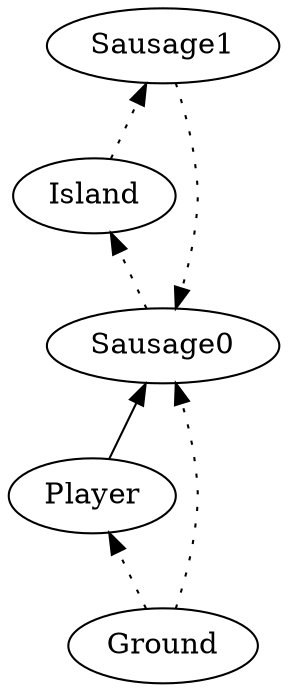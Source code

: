 digraph G {
rankdir = BT;
	"Ground" -> "Player" [style=dotted];
	"Player" -> "Sausage0";
	"Ground" -> "Sausage0" [style=dotted];
	"Sausage1" -> "Sausage0" [style=dotted];
	"Sausage0" -> "Island" [style=dotted];
	"Island" -> "Sausage1" [style=dotted];
}